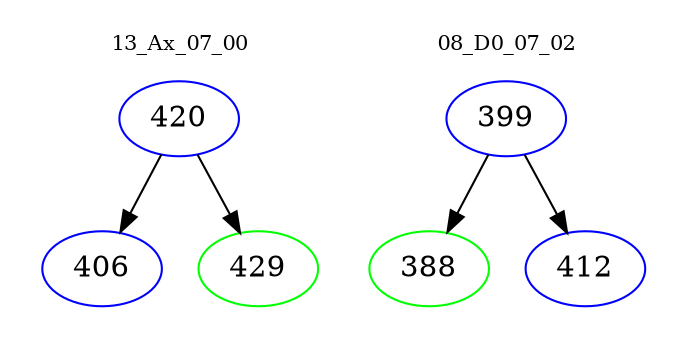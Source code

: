 digraph{
subgraph cluster_0 {
color = white
label = "13_Ax_07_00";
fontsize=10;
T0_420 [label="420", color="blue"]
T0_420 -> T0_406 [color="black"]
T0_406 [label="406", color="blue"]
T0_420 -> T0_429 [color="black"]
T0_429 [label="429", color="green"]
}
subgraph cluster_1 {
color = white
label = "08_D0_07_02";
fontsize=10;
T1_399 [label="399", color="blue"]
T1_399 -> T1_388 [color="black"]
T1_388 [label="388", color="green"]
T1_399 -> T1_412 [color="black"]
T1_412 [label="412", color="blue"]
}
}
